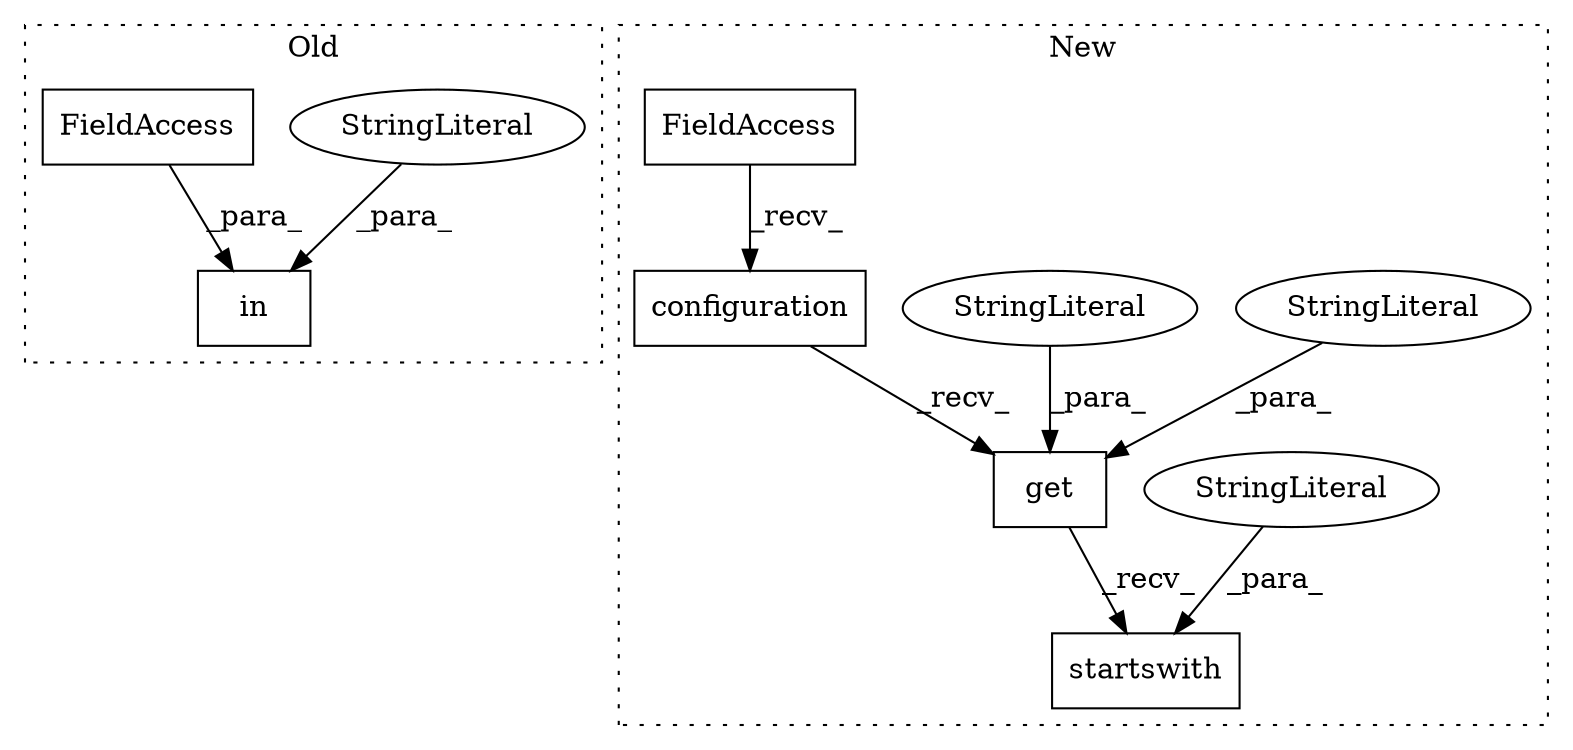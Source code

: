 digraph G {
subgraph cluster0 {
1 [label="in" a="105" s="3283" l="30" shape="box"];
4 [label="StringLiteral" a="45" s="3283" l="13" shape="ellipse"];
9 [label="FieldAccess" a="22" s="3300" l="13" shape="box"];
label = "Old";
style="dotted";
}
subgraph cluster1 {
2 [label="configuration" a="32" s="3292" l="15" shape="box"];
3 [label="startswith" a="32" s="3323,3347" l="11,1" shape="box"];
5 [label="StringLiteral" a="45" s="3334" l="13" shape="ellipse"];
6 [label="get" a="32" s="3308,3321" l="4,1" shape="box"];
7 [label="StringLiteral" a="45" s="3319" l="2" shape="ellipse"];
8 [label="StringLiteral" a="45" s="3312" l="6" shape="ellipse"];
10 [label="FieldAccess" a="22" s="3279" l="12" shape="box"];
label = "New";
style="dotted";
}
2 -> 6 [label="_recv_"];
4 -> 1 [label="_para_"];
5 -> 3 [label="_para_"];
6 -> 3 [label="_recv_"];
7 -> 6 [label="_para_"];
8 -> 6 [label="_para_"];
9 -> 1 [label="_para_"];
10 -> 2 [label="_recv_"];
}